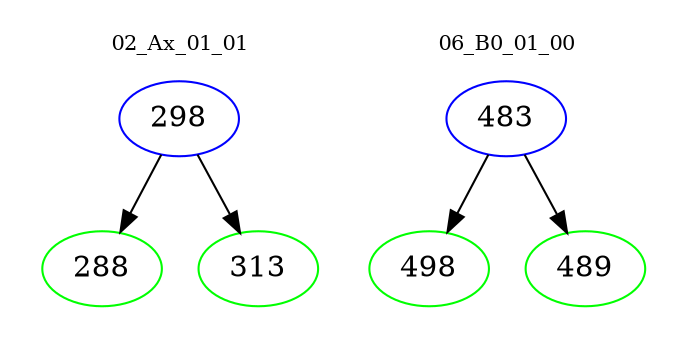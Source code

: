 digraph{
subgraph cluster_0 {
color = white
label = "02_Ax_01_01";
fontsize=10;
T0_298 [label="298", color="blue"]
T0_298 -> T0_288 [color="black"]
T0_288 [label="288", color="green"]
T0_298 -> T0_313 [color="black"]
T0_313 [label="313", color="green"]
}
subgraph cluster_1 {
color = white
label = "06_B0_01_00";
fontsize=10;
T1_483 [label="483", color="blue"]
T1_483 -> T1_498 [color="black"]
T1_498 [label="498", color="green"]
T1_483 -> T1_489 [color="black"]
T1_489 [label="489", color="green"]
}
}
